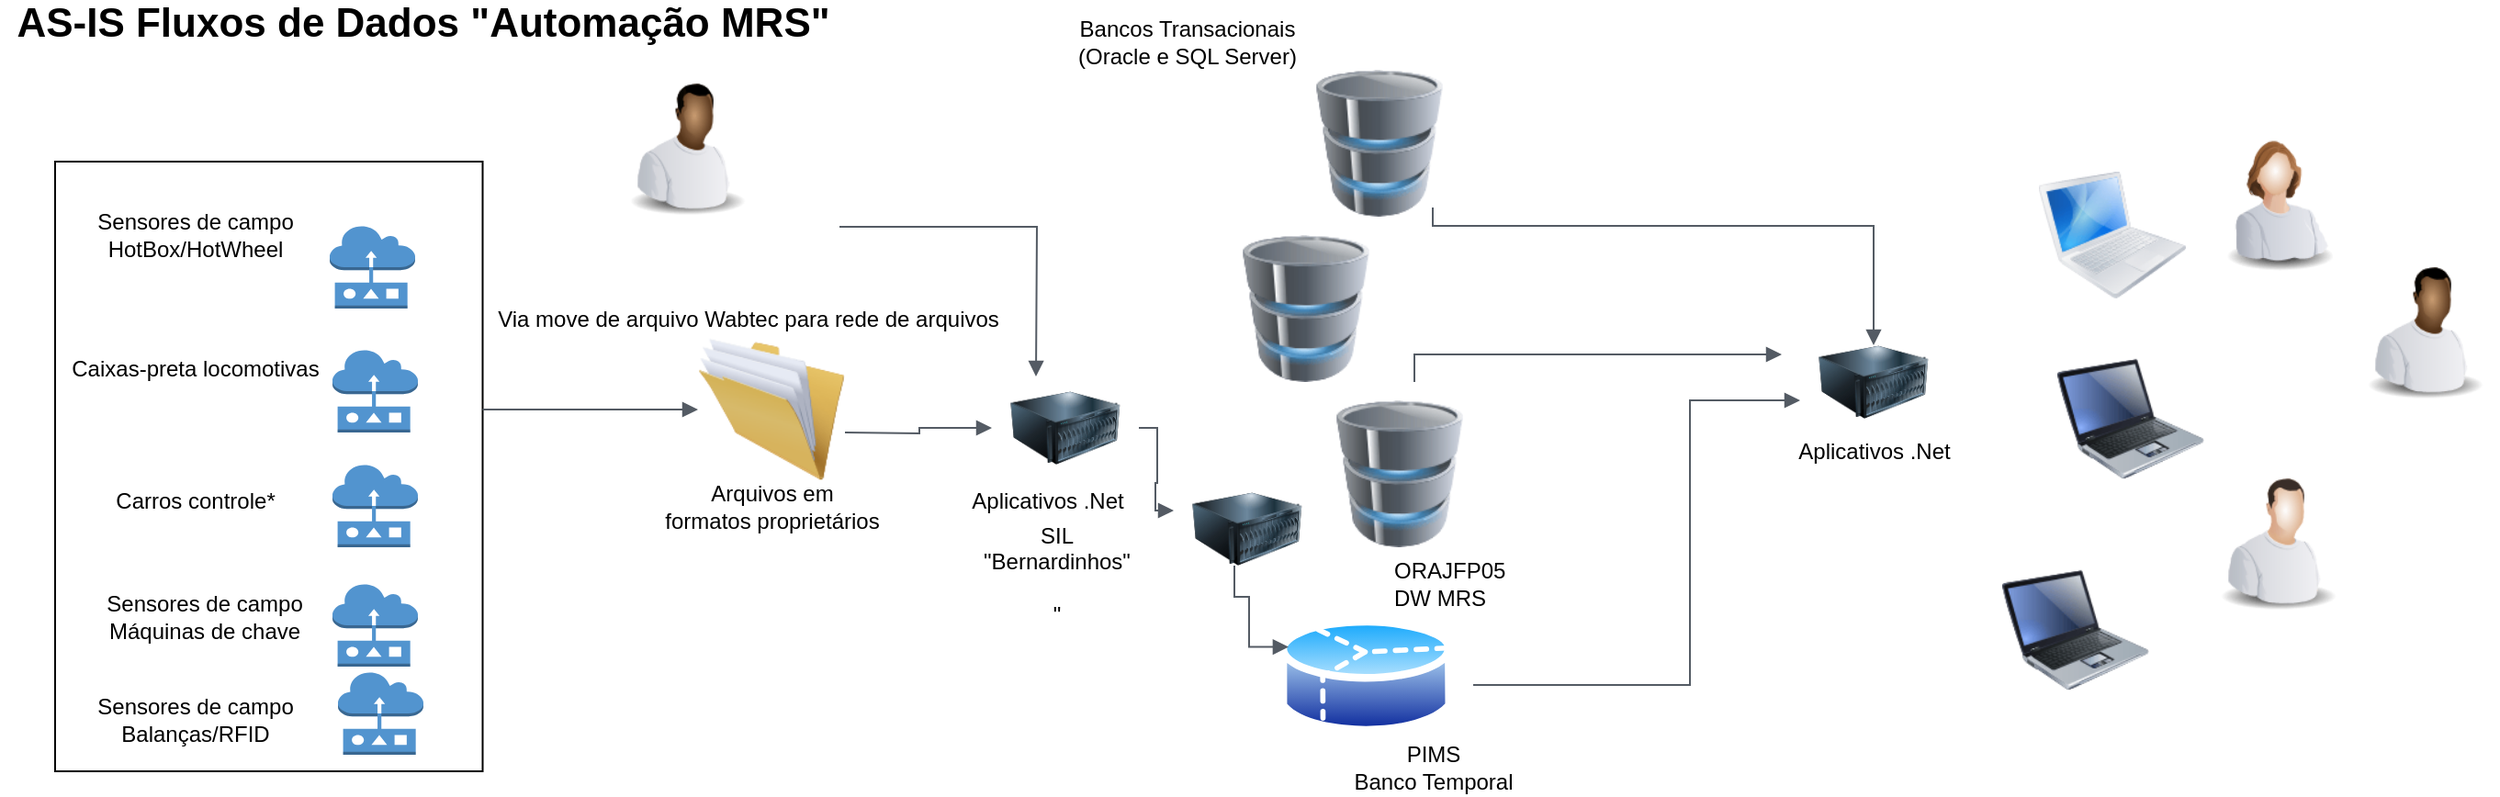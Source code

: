 <mxfile version="13.1.1" type="github">
  <diagram id="inYkrisZdpCWvH0mylS8" name="Page-1">
    <mxGraphModel dx="1935" dy="482" grid="0" gridSize="10" guides="1" tooltips="1" connect="1" arrows="1" fold="1" page="1" pageScale="1" pageWidth="827" pageHeight="1169" math="0" shadow="0">
      <root>
        <mxCell id="0" />
        <mxCell id="1" parent="0" />
        <mxCell id="RXSV1Uk0eHtwvKKWFPpZ-33" value="" style="rounded=0;whiteSpace=wrap;html=1;align=left;" parent="1" vertex="1">
          <mxGeometry x="20" y="105" width="232.75" height="332" as="geometry" />
        </mxCell>
        <mxCell id="4Zabpoj7PgC8b4IljEoc-7" value="" style="image;html=1;labelBackgroundColor=#ffffff;image=img/lib/clip_art/computers/Database_128x128.png" parent="1" vertex="1">
          <mxGeometry x="701" y="55" width="80" height="80" as="geometry" />
        </mxCell>
        <mxCell id="4Zabpoj7PgC8b4IljEoc-8" value="" style="image;html=1;labelBackgroundColor=#ffffff;image=img/lib/clip_art/computers/Database_128x128.png" parent="1" vertex="1">
          <mxGeometry x="661" y="145" width="80" height="80" as="geometry" />
        </mxCell>
        <mxCell id="4Zabpoj7PgC8b4IljEoc-9" value="" style="image;html=1;labelBackgroundColor=#ffffff;image=img/lib/clip_art/computers/Database_128x128.png" parent="1" vertex="1">
          <mxGeometry x="712" y="235" width="80" height="80" as="geometry" />
        </mxCell>
        <mxCell id="4Zabpoj7PgC8b4IljEoc-14" value="&lt;font size=&quot;1&quot;&gt;&lt;b style=&quot;font-size: 22px&quot;&gt;AS-IS Fluxos de Dados &quot;Automação MRS&quot;&lt;/b&gt;&lt;/font&gt;" style="text;html=1;resizable=0;autosize=1;align=center;verticalAlign=middle;points=[];fillColor=none;strokeColor=none;rounded=0;" parent="1" vertex="1">
          <mxGeometry x="-10" y="20" width="460" height="20" as="geometry" />
        </mxCell>
        <mxCell id="YMRhmF-9sDAdHVnkn950-1" value="ORAJFP05&lt;br&gt;DW MRS" style="text;html=1;resizable=0;autosize=1;align=left;verticalAlign=middle;points=[];fillColor=none;strokeColor=none;rounded=0;textDirection=ltr;" parent="1" vertex="1">
          <mxGeometry x="747" y="320" width="80" height="30" as="geometry" />
        </mxCell>
        <mxCell id="YMRhmF-9sDAdHVnkn950-13" value="" style="image;html=1;labelBackgroundColor=#ffffff;image=img/lib/clip_art/computers/Server_128x128.png;align=left;" parent="1" vertex="1">
          <mxGeometry x="530" y="230" width="80" height="40" as="geometry" />
        </mxCell>
        <mxCell id="YMRhmF-9sDAdHVnkn950-29" value="" style="image;html=1;labelBackgroundColor=#ffffff;image=img/lib/clip_art/general/Full_Folder_128x128.png;align=left;" parent="1" vertex="1">
          <mxGeometry x="370" y="200" width="80" height="80" as="geometry" />
        </mxCell>
        <mxCell id="YMRhmF-9sDAdHVnkn950-58" value="Bancos Transacionais&lt;br&gt;(Oracle e SQL Server)" style="text;html=1;resizable=0;autosize=1;align=center;verticalAlign=middle;points=[];fillColor=none;strokeColor=none;rounded=0;" parent="1" vertex="1">
          <mxGeometry x="571" y="25" width="130" height="30" as="geometry" />
        </mxCell>
        <mxCell id="RXSV1Uk0eHtwvKKWFPpZ-1" value="" style="outlineConnect=0;dashed=0;verticalLabelPosition=bottom;verticalAlign=top;align=center;html=1;shape=mxgraph.aws3.sensor;fillColor=#5294CF;gradientColor=none;" parent="1" vertex="1">
          <mxGeometry x="169.5" y="140" width="46.5" height="45" as="geometry" />
        </mxCell>
        <mxCell id="RXSV1Uk0eHtwvKKWFPpZ-2" value="" style="outlineConnect=0;dashed=0;verticalLabelPosition=bottom;verticalAlign=top;align=center;html=1;shape=mxgraph.aws3.sensor;fillColor=#5294CF;gradientColor=none;" parent="1" vertex="1">
          <mxGeometry x="171" y="207.5" width="46.5" height="45" as="geometry" />
        </mxCell>
        <mxCell id="RXSV1Uk0eHtwvKKWFPpZ-3" value="" style="outlineConnect=0;dashed=0;verticalLabelPosition=bottom;verticalAlign=top;align=center;html=1;shape=mxgraph.aws3.sensor;fillColor=#5294CF;gradientColor=none;" parent="1" vertex="1">
          <mxGeometry x="171" y="270" width="46.5" height="45" as="geometry" />
        </mxCell>
        <mxCell id="RXSV1Uk0eHtwvKKWFPpZ-8" value="Sensores de campo&lt;br&gt;HotBox/HotWheel" style="text;html=1;resizable=0;autosize=1;align=center;verticalAlign=middle;points=[];fillColor=none;strokeColor=none;rounded=0;" parent="1" vertex="1">
          <mxGeometry x="36" y="130" width="120" height="30" as="geometry" />
        </mxCell>
        <mxCell id="RXSV1Uk0eHtwvKKWFPpZ-9" value="Caixas-preta locomotivas" style="text;html=1;resizable=0;autosize=1;align=center;verticalAlign=middle;points=[];fillColor=none;strokeColor=none;rounded=0;" parent="1" vertex="1">
          <mxGeometry x="21" y="207.5" width="150" height="20" as="geometry" />
        </mxCell>
        <mxCell id="RXSV1Uk0eHtwvKKWFPpZ-11" value="Carros controle*" style="text;html=1;resizable=0;autosize=1;align=center;verticalAlign=middle;points=[];fillColor=none;strokeColor=none;rounded=0;" parent="1" vertex="1">
          <mxGeometry x="46" y="280" width="100" height="20" as="geometry" />
        </mxCell>
        <mxCell id="RXSV1Uk0eHtwvKKWFPpZ-13" value="Arquivos em &lt;br&gt;formatos proprietários" style="text;html=1;resizable=0;autosize=1;align=center;verticalAlign=middle;points=[];fillColor=none;strokeColor=none;rounded=0;" parent="1" vertex="1">
          <mxGeometry x="345" y="277.5" width="130" height="30" as="geometry" />
        </mxCell>
        <mxCell id="RXSV1Uk0eHtwvKKWFPpZ-16" value="Aplicativos .Net" style="text;html=1;resizable=0;autosize=1;align=center;verticalAlign=middle;points=[];fillColor=none;strokeColor=none;rounded=0;" parent="1" vertex="1">
          <mxGeometry x="510" y="280" width="100" height="20" as="geometry" />
        </mxCell>
        <mxCell id="RXSV1Uk0eHtwvKKWFPpZ-17" value="" style="edgeStyle=orthogonalEdgeStyle;html=1;endArrow=block;elbow=vertical;startArrow=none;endFill=1;strokeColor=#545B64;rounded=0;align=left;" parent="1" target="YMRhmF-9sDAdHVnkn950-13" edge="1">
          <mxGeometry width="100" relative="1" as="geometry">
            <mxPoint x="450" y="252.5" as="sourcePoint" />
            <mxPoint x="590" y="263.5" as="targetPoint" />
            <Array as="points" />
          </mxGeometry>
        </mxCell>
        <mxCell id="RXSV1Uk0eHtwvKKWFPpZ-18" value="" style="aspect=fixed;perimeter=ellipsePerimeter;html=1;align=center;shadow=0;dashed=0;spacingTop=3;image;image=img/lib/active_directory/database_partition_3.svg;" parent="1" vertex="1">
          <mxGeometry x="686.41" y="350" width="94.59" height="70" as="geometry" />
        </mxCell>
        <mxCell id="RXSV1Uk0eHtwvKKWFPpZ-19" value="PIMS&lt;br&gt;Banco Temporal" style="text;html=1;resizable=0;autosize=1;align=center;verticalAlign=middle;points=[];fillColor=none;strokeColor=none;rounded=0;" parent="1" vertex="1">
          <mxGeometry x="720" y="420" width="100" height="30" as="geometry" />
        </mxCell>
        <mxCell id="RXSV1Uk0eHtwvKKWFPpZ-20" value="" style="edgeStyle=orthogonalEdgeStyle;html=1;endArrow=block;elbow=vertical;startArrow=none;endFill=1;strokeColor=#545B64;rounded=0;align=left;entryX=0;entryY=0.25;entryDx=0;entryDy=0;" parent="1" source="pSAQ2HHHKy2pS9uXJTof-12" target="RXSV1Uk0eHtwvKKWFPpZ-18" edge="1">
          <mxGeometry width="100" relative="1" as="geometry">
            <mxPoint x="530" y="382.5" as="sourcePoint" />
            <mxPoint x="610" y="380" as="targetPoint" />
            <Array as="points">
              <mxPoint x="662" y="342" />
              <mxPoint x="670" y="342" />
              <mxPoint x="670" y="370" />
            </Array>
          </mxGeometry>
        </mxCell>
        <mxCell id="RXSV1Uk0eHtwvKKWFPpZ-21" value="" style="image;html=1;labelBackgroundColor=#ffffff;image=img/lib/clip_art/computers/Server_128x128.png;align=left;" parent="1" vertex="1">
          <mxGeometry x="970" y="205" width="80" height="40" as="geometry" />
        </mxCell>
        <mxCell id="RXSV1Uk0eHtwvKKWFPpZ-22" value="Aplicativos .Net" style="text;html=1;resizable=0;autosize=1;align=center;verticalAlign=middle;points=[];fillColor=none;strokeColor=none;rounded=0;" parent="1" vertex="1">
          <mxGeometry x="960" y="252.5" width="100" height="20" as="geometry" />
        </mxCell>
        <mxCell id="RXSV1Uk0eHtwvKKWFPpZ-23" value="" style="edgeStyle=orthogonalEdgeStyle;html=1;endArrow=block;elbow=vertical;startArrow=none;endFill=1;strokeColor=#545B64;rounded=0;align=left;" parent="1" target="RXSV1Uk0eHtwvKKWFPpZ-21" edge="1">
          <mxGeometry width="100" relative="1" as="geometry">
            <mxPoint x="770" y="130" as="sourcePoint" />
            <mxPoint x="862.214" y="310.001" as="targetPoint" />
            <Array as="points">
              <mxPoint x="770" y="140" />
              <mxPoint x="1010" y="140" />
            </Array>
          </mxGeometry>
        </mxCell>
        <mxCell id="RXSV1Uk0eHtwvKKWFPpZ-25" value="" style="edgeStyle=orthogonalEdgeStyle;html=1;endArrow=block;elbow=vertical;startArrow=none;endFill=1;strokeColor=#545B64;rounded=0;align=left;entryX=0;entryY=0.75;entryDx=0;entryDy=0;" parent="1" target="RXSV1Uk0eHtwvKKWFPpZ-21" edge="1">
          <mxGeometry width="100" relative="1" as="geometry">
            <mxPoint x="792" y="390" as="sourcePoint" />
            <mxPoint x="981" y="409.63" as="targetPoint" />
            <Array as="points">
              <mxPoint x="910" y="390" />
              <mxPoint x="910" y="235" />
            </Array>
          </mxGeometry>
        </mxCell>
        <mxCell id="RXSV1Uk0eHtwvKKWFPpZ-26" value="" style="edgeStyle=orthogonalEdgeStyle;html=1;endArrow=block;elbow=vertical;startArrow=none;endFill=1;strokeColor=#545B64;rounded=0;align=left;" parent="1" edge="1">
          <mxGeometry width="100" relative="1" as="geometry">
            <mxPoint x="760" y="225" as="sourcePoint" />
            <mxPoint x="960" y="210" as="targetPoint" />
            <Array as="points">
              <mxPoint x="760" y="210" />
            </Array>
          </mxGeometry>
        </mxCell>
        <mxCell id="RXSV1Uk0eHtwvKKWFPpZ-27" value="" style="image;html=1;labelBackgroundColor=#ffffff;image=img/lib/clip_art/people/Worker_Black_128x128.png;align=left;" parent="1" vertex="1">
          <mxGeometry x="1270" y="155" width="80" height="80" as="geometry" />
        </mxCell>
        <mxCell id="RXSV1Uk0eHtwvKKWFPpZ-28" value="" style="image;html=1;labelBackgroundColor=#ffffff;image=img/lib/clip_art/people/Worker_Man_128x128.png;align=left;" parent="1" vertex="1">
          <mxGeometry x="1190" y="270" width="80" height="80" as="geometry" />
        </mxCell>
        <mxCell id="RXSV1Uk0eHtwvKKWFPpZ-29" value="" style="image;html=1;labelBackgroundColor=#ffffff;image=img/lib/clip_art/people/Worker_Woman_128x128.png;align=left;" parent="1" vertex="1">
          <mxGeometry x="1190" y="85" width="80" height="80" as="geometry" />
        </mxCell>
        <mxCell id="RXSV1Uk0eHtwvKKWFPpZ-30" value="" style="image;html=1;labelBackgroundColor=#ffffff;image=img/lib/clip_art/computers/MacBook_128x128.png;align=left;" parent="1" vertex="1">
          <mxGeometry x="1100" y="105" width="80" height="80" as="geometry" />
        </mxCell>
        <mxCell id="RXSV1Uk0eHtwvKKWFPpZ-31" value="" style="image;html=1;labelBackgroundColor=#ffffff;image=img/lib/clip_art/computers/Laptop_128x128.png;align=left;" parent="1" vertex="1">
          <mxGeometry x="1110" y="205" width="80" height="80" as="geometry" />
        </mxCell>
        <mxCell id="RXSV1Uk0eHtwvKKWFPpZ-32" value="" style="image;html=1;labelBackgroundColor=#ffffff;image=img/lib/clip_art/computers/Laptop_128x128.png;align=left;" parent="1" vertex="1">
          <mxGeometry x="1080" y="320" width="80" height="80" as="geometry" />
        </mxCell>
        <mxCell id="pSAQ2HHHKy2pS9uXJTof-1" value="" style="outlineConnect=0;dashed=0;verticalLabelPosition=bottom;verticalAlign=top;align=center;html=1;shape=mxgraph.aws3.sensor;fillColor=#5294CF;gradientColor=none;" vertex="1" parent="1">
          <mxGeometry x="171" y="335" width="46.5" height="45" as="geometry" />
        </mxCell>
        <mxCell id="pSAQ2HHHKy2pS9uXJTof-2" value="Sensores de campo&lt;br&gt;Máquinas de chave&lt;br&gt;" style="text;html=1;resizable=0;autosize=1;align=center;verticalAlign=middle;points=[];fillColor=none;strokeColor=none;rounded=0;" vertex="1" parent="1">
          <mxGeometry x="42" y="337" width="117" height="32" as="geometry" />
        </mxCell>
        <mxCell id="pSAQ2HHHKy2pS9uXJTof-3" value="" style="outlineConnect=0;dashed=0;verticalLabelPosition=bottom;verticalAlign=top;align=center;html=1;shape=mxgraph.aws3.sensor;fillColor=#5294CF;gradientColor=none;" vertex="1" parent="1">
          <mxGeometry x="174" y="383" width="46.5" height="45" as="geometry" />
        </mxCell>
        <mxCell id="pSAQ2HHHKy2pS9uXJTof-4" value="Sensores de campo&lt;br&gt;Balanças/RFID" style="text;html=1;resizable=0;autosize=1;align=center;verticalAlign=middle;points=[];fillColor=none;strokeColor=none;rounded=0;" vertex="1" parent="1">
          <mxGeometry x="37.5" y="393" width="117" height="32" as="geometry" />
        </mxCell>
        <mxCell id="pSAQ2HHHKy2pS9uXJTof-6" value="SIL &lt;br&gt;&quot;Bernardinhos&quot;&lt;br&gt;&lt;br&gt;&quot;" style="text;html=1;resizable=0;autosize=1;align=center;verticalAlign=middle;points=[];fillColor=none;strokeColor=none;rounded=0;" vertex="1" parent="1">
          <mxGeometry x="520" y="300" width="90" height="60" as="geometry" />
        </mxCell>
        <mxCell id="pSAQ2HHHKy2pS9uXJTof-7" value="" style="image;html=1;labelBackgroundColor=#ffffff;image=img/lib/clip_art/people/Worker_Black_128x128.png;align=left;" vertex="1" parent="1">
          <mxGeometry x="324" y="55" width="80" height="80" as="geometry" />
        </mxCell>
        <mxCell id="pSAQ2HHHKy2pS9uXJTof-8" value="" style="shape=image;html=1;verticalAlign=top;verticalLabelPosition=bottom;labelBackgroundColor=#ffffff;imageAspect=0;aspect=fixed;image=https://cdn1.iconfinder.com/data/icons/CrystalClear/128x128/devices/usbpendrive_unmount.png" vertex="1" parent="1">
          <mxGeometry x="398" y="116" width="49" height="49" as="geometry" />
        </mxCell>
        <mxCell id="pSAQ2HHHKy2pS9uXJTof-9" value="" style="edgeStyle=orthogonalEdgeStyle;html=1;endArrow=block;elbow=vertical;startArrow=none;endFill=1;strokeColor=#545B64;rounded=0;align=left;exitX=1;exitY=0.5;exitDx=0;exitDy=0;" edge="1" parent="1" source="pSAQ2HHHKy2pS9uXJTof-8">
          <mxGeometry width="100" relative="1" as="geometry">
            <mxPoint x="460" y="262.5" as="sourcePoint" />
            <mxPoint x="554" y="222" as="targetPoint" />
            <Array as="points" />
          </mxGeometry>
        </mxCell>
        <mxCell id="pSAQ2HHHKy2pS9uXJTof-10" value="" style="edgeStyle=orthogonalEdgeStyle;html=1;endArrow=block;elbow=vertical;startArrow=none;endFill=1;strokeColor=#545B64;rounded=0;align=left;" edge="1" parent="1" source="RXSV1Uk0eHtwvKKWFPpZ-33" target="YMRhmF-9sDAdHVnkn950-29">
          <mxGeometry width="100" relative="1" as="geometry">
            <mxPoint x="270" y="241" as="sourcePoint" />
            <mxPoint x="377" y="322.5" as="targetPoint" />
            <Array as="points">
              <mxPoint x="277" y="240" />
              <mxPoint x="277" y="240" />
            </Array>
          </mxGeometry>
        </mxCell>
        <mxCell id="pSAQ2HHHKy2pS9uXJTof-11" value="Via move de arquivo Wabtec para rede de arquivos" style="text;html=1;resizable=0;autosize=1;align=center;verticalAlign=middle;points=[];fillColor=none;strokeColor=none;rounded=0;" vertex="1" parent="1">
          <mxGeometry x="255" y="182" width="283" height="18" as="geometry" />
        </mxCell>
        <mxCell id="pSAQ2HHHKy2pS9uXJTof-12" value="" style="image;html=1;labelBackgroundColor=#ffffff;image=img/lib/clip_art/computers/Server_128x128.png;align=left;" vertex="1" parent="1">
          <mxGeometry x="629" y="285" width="80" height="40" as="geometry" />
        </mxCell>
        <mxCell id="pSAQ2HHHKy2pS9uXJTof-13" value="" style="edgeStyle=orthogonalEdgeStyle;html=1;endArrow=block;elbow=vertical;startArrow=none;endFill=1;strokeColor=#545B64;rounded=0;align=left;entryX=0;entryY=0.25;entryDx=0;entryDy=0;" edge="1" parent="1" source="YMRhmF-9sDAdHVnkn950-13" target="pSAQ2HHHKy2pS9uXJTof-12">
          <mxGeometry width="100" relative="1" as="geometry">
            <mxPoint x="610" y="250" as="sourcePoint" />
            <mxPoint x="691.214" y="369.631" as="targetPoint" />
            <Array as="points" />
          </mxGeometry>
        </mxCell>
      </root>
    </mxGraphModel>
  </diagram>
</mxfile>
